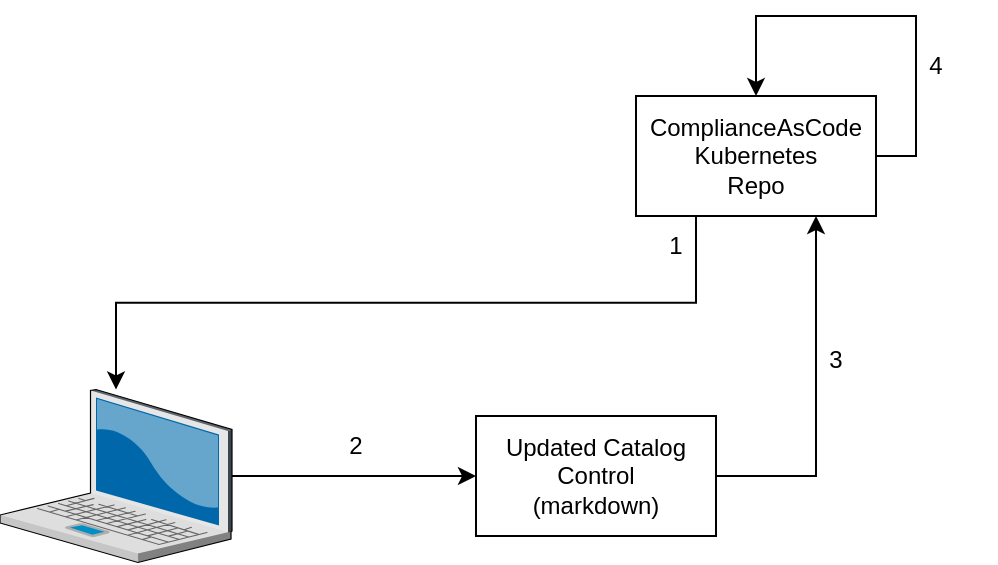 <mxfile version="20.8.16" type="device"><diagram name="Page-1" id="OcNQJWf0w1j9XuQZADeh"><mxGraphModel dx="1149" dy="741" grid="1" gridSize="10" guides="1" tooltips="1" connect="1" arrows="1" fold="1" page="1" pageScale="1" pageWidth="850" pageHeight="1100" math="0" shadow="0"><root><mxCell id="0"/><mxCell id="1" parent="0"/><mxCell id="Td4egKe_wAdE8oFiXPUU-7" style="edgeStyle=orthogonalEdgeStyle;rounded=0;orthogonalLoop=1;jettySize=auto;html=1;exitX=0.25;exitY=1;exitDx=0;exitDy=0;" parent="1" source="Td4egKe_wAdE8oFiXPUU-1" target="Td4egKe_wAdE8oFiXPUU-3" edge="1"><mxGeometry relative="1" as="geometry"/></mxCell><mxCell id="Td4egKe_wAdE8oFiXPUU-1" value="ComplianceAsCode&lt;br&gt;Kubernetes&lt;br&gt;Repo" style="rounded=0;whiteSpace=wrap;html=1;" parent="1" vertex="1"><mxGeometry x="400" y="160" width="120" height="60" as="geometry"/></mxCell><mxCell id="Td4egKe_wAdE8oFiXPUU-3" value="" style="verticalLabelPosition=bottom;sketch=0;aspect=fixed;html=1;verticalAlign=top;strokeColor=none;align=center;outlineConnect=0;shape=mxgraph.citrix.laptop_2;" parent="1" vertex="1"><mxGeometry x="82" y="306.75" width="116" height="86.5" as="geometry"/></mxCell><mxCell id="Td4egKe_wAdE8oFiXPUU-10" value="1" style="text;html=1;strokeColor=none;fillColor=none;align=center;verticalAlign=middle;whiteSpace=wrap;rounded=0;" parent="1" vertex="1"><mxGeometry x="390" y="220" width="60" height="30" as="geometry"/></mxCell><mxCell id="Td4egKe_wAdE8oFiXPUU-13" style="edgeStyle=orthogonalEdgeStyle;rounded=0;orthogonalLoop=1;jettySize=auto;html=1;entryX=0;entryY=0.5;entryDx=0;entryDy=0;" parent="1" source="Td4egKe_wAdE8oFiXPUU-3" target="Td4egKe_wAdE8oFiXPUU-12" edge="1"><mxGeometry relative="1" as="geometry"/></mxCell><mxCell id="Td4egKe_wAdE8oFiXPUU-15" style="edgeStyle=orthogonalEdgeStyle;rounded=0;orthogonalLoop=1;jettySize=auto;html=1;exitX=1;exitY=0.5;exitDx=0;exitDy=0;entryX=0.75;entryY=1;entryDx=0;entryDy=0;" parent="1" source="Td4egKe_wAdE8oFiXPUU-12" target="Td4egKe_wAdE8oFiXPUU-1" edge="1"><mxGeometry relative="1" as="geometry"/></mxCell><mxCell id="Td4egKe_wAdE8oFiXPUU-12" value="Updated Catalog&lt;br&gt;Control&lt;br&gt;(markdown)" style="rounded=0;whiteSpace=wrap;html=1;" parent="1" vertex="1"><mxGeometry x="320" y="320" width="120" height="60" as="geometry"/></mxCell><mxCell id="Td4egKe_wAdE8oFiXPUU-14" value="2" style="text;html=1;strokeColor=none;fillColor=none;align=center;verticalAlign=middle;whiteSpace=wrap;rounded=0;" parent="1" vertex="1"><mxGeometry x="230" y="320" width="60" height="30" as="geometry"/></mxCell><mxCell id="Td4egKe_wAdE8oFiXPUU-16" value="3" style="text;html=1;strokeColor=none;fillColor=none;align=center;verticalAlign=middle;whiteSpace=wrap;rounded=0;" parent="1" vertex="1"><mxGeometry x="470" y="276.75" width="60" height="30" as="geometry"/></mxCell><mxCell id="Td4egKe_wAdE8oFiXPUU-17" style="edgeStyle=orthogonalEdgeStyle;rounded=0;orthogonalLoop=1;jettySize=auto;html=1;exitX=1;exitY=0.5;exitDx=0;exitDy=0;entryX=0.5;entryY=0;entryDx=0;entryDy=0;" parent="1" source="Td4egKe_wAdE8oFiXPUU-1" target="Td4egKe_wAdE8oFiXPUU-1" edge="1"><mxGeometry relative="1" as="geometry"><Array as="points"><mxPoint x="540" y="190"/><mxPoint x="540" y="120"/><mxPoint x="460" y="120"/></Array></mxGeometry></mxCell><mxCell id="Td4egKe_wAdE8oFiXPUU-18" value="4" style="text;html=1;strokeColor=none;fillColor=none;align=center;verticalAlign=middle;whiteSpace=wrap;rounded=0;" parent="1" vertex="1"><mxGeometry x="520" y="130" width="60" height="30" as="geometry"/></mxCell></root></mxGraphModel></diagram></mxfile>